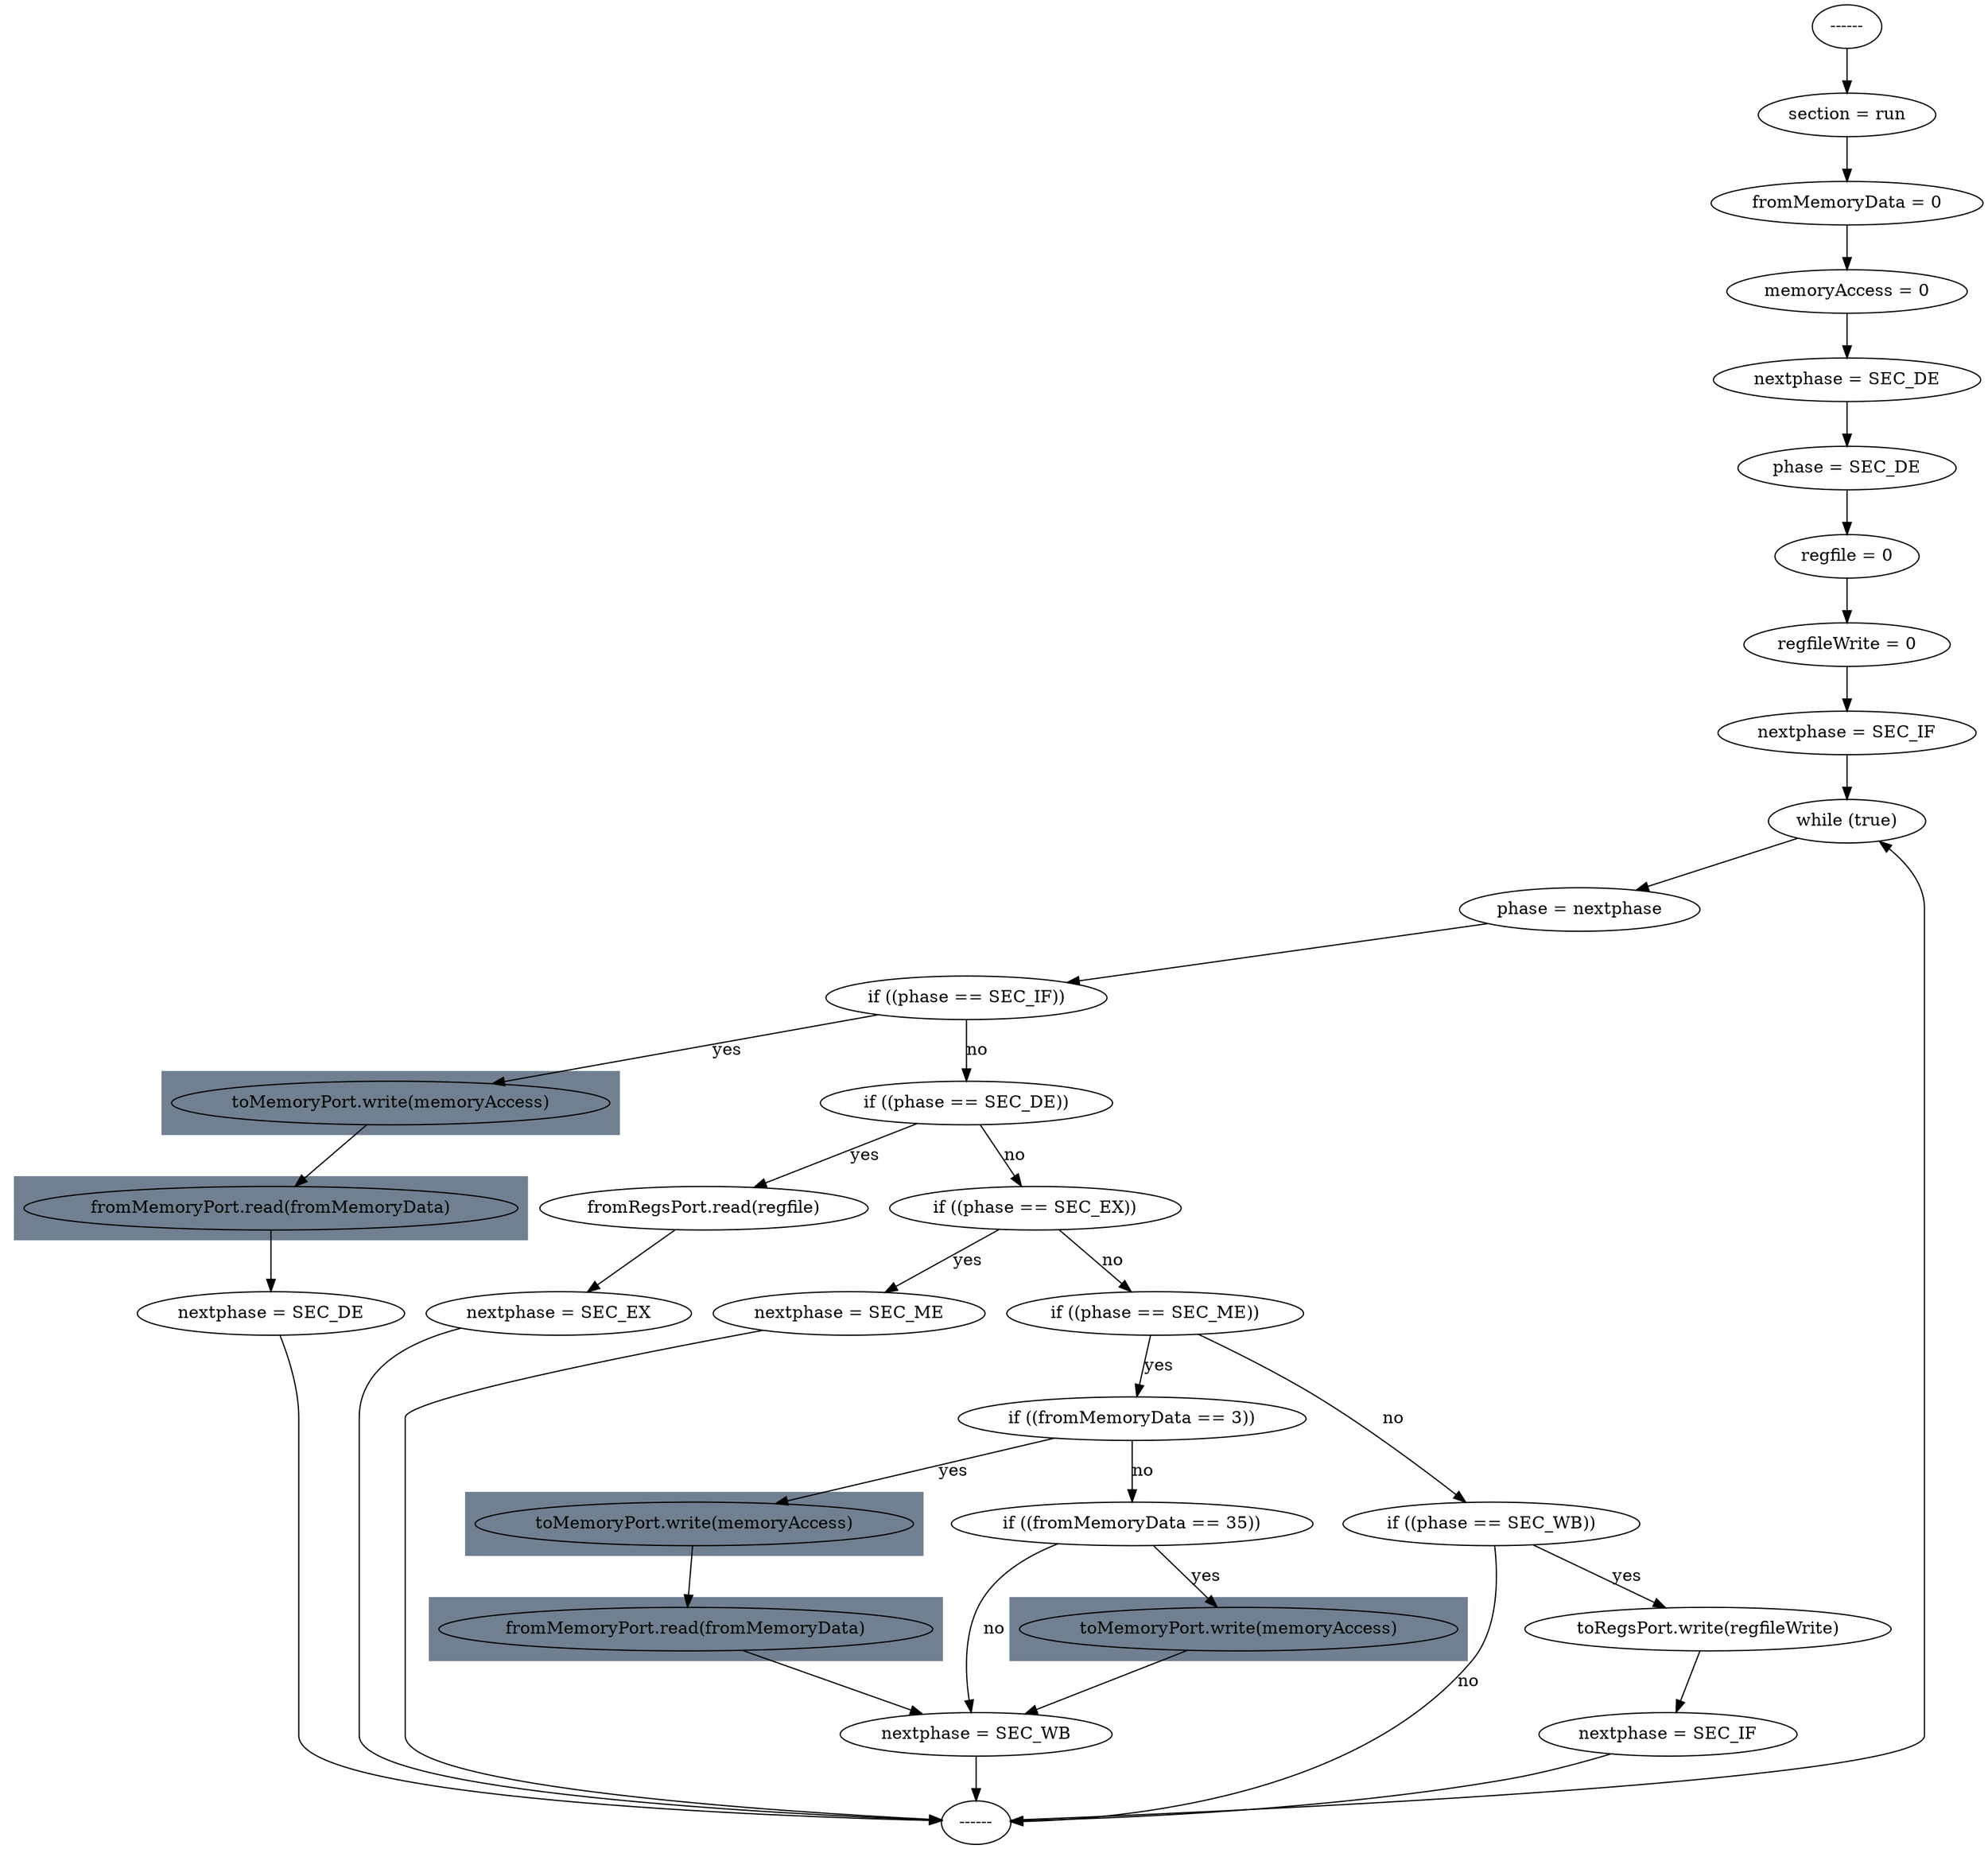 digraph ISA_example_3 {  graph [rankdir=TD];  
state_0[ label = "------"];
state_1[ label = "section = run"];
state_2[ label = "fromMemoryData = 0"];
state_3[ label = "memoryAccess = 0"];
state_4[ label = "nextphase = SEC_DE"];
state_5[ label = "phase = SEC_DE"];
state_6[ label = "regfile = 0"];
state_7[ label = "regfileWrite = 0"];
state_8[ label = "nextphase = SEC_IF"];
state_9[ label = "while (true)"];
state_10[ label = "phase = nextphase"];
state_11[ label = "if ((phase == SEC_IF))"];
state_12[ label = "toMemoryPort.write(memoryAccess)"];
state_13[ label = "fromMemoryPort.read(fromMemoryData)"];
state_14[ label = "nextphase = SEC_DE"];
state_15[ label = "------"];
state_16[ label = "if ((phase == SEC_DE))"];
state_17[ label = "fromRegsPort.read(regfile)"];
state_18[ label = "nextphase = SEC_EX"];
state_19[ label = "if ((phase == SEC_EX))"];
state_20[ label = "nextphase = SEC_ME"];
state_21[ label = "if ((phase == SEC_ME))"];
state_22[ label = "if ((fromMemoryData == 3))"];
state_23[ label = "toMemoryPort.write(memoryAccess)"];
state_24[ label = "fromMemoryPort.read(fromMemoryData)"];
state_25[ label = "nextphase = SEC_WB"];
state_26[ label = "if ((fromMemoryData == 35))"];
state_27[ label = "toMemoryPort.write(memoryAccess)"];
state_28[ label = "if ((phase == SEC_WB))"];
state_29[ label = "toRegsPort.write(regfileWrite)"];
state_30[ label = "nextphase = SEC_IF"];

state_0 -> state_1;
state_1 -> state_2;
state_2 -> state_3;
state_3 -> state_4;
state_4 -> state_5;
state_5 -> state_6;
state_6 -> state_7;
state_7 -> state_8;
state_8 -> state_9;
state_9 -> state_10;
state_10 -> state_11;
state_11 -> state_12[label = "yes"];
state_11 -> state_16[label = "no"];
state_12 -> state_13;
state_13 -> state_14;
state_14 -> state_15;
state_15 -> state_9;
state_16 -> state_17[label = "yes"];
state_16 -> state_19[label = "no"];
state_17 -> state_18;
state_18 -> state_15;
state_19 -> state_20[label = "yes"];
state_19 -> state_21[label = "no"];
state_20 -> state_15;
state_21 -> state_22[label = "yes"];
state_21 -> state_28[label = "no"];
state_22 -> state_23[label = "yes"];
state_22 -> state_26[label = "no"];
state_23 -> state_24;
state_24 -> state_25;
state_25 -> state_15;
state_26 -> state_27[label = "yes"];
state_26 -> state_25[label = "no"];
state_27 -> state_25;
state_28 -> state_29[label = "yes"];
state_28 -> state_15[label = "no"];
state_29 -> state_30;
state_30 -> state_15;

subgraph cluster_0 {
	style=filled; color=slategray;
	state_12;
}
subgraph cluster_1 {
	style=filled; color=slategray;
	state_13;
}
subgraph cluster_2 {
	style=filled; color=slategray;
	state_23;
}
subgraph cluster_3 {
	style=filled; color=slategray;
	state_24;
}
subgraph cluster_4 {
	style=filled; color=slategray;
	state_27;
}
}
